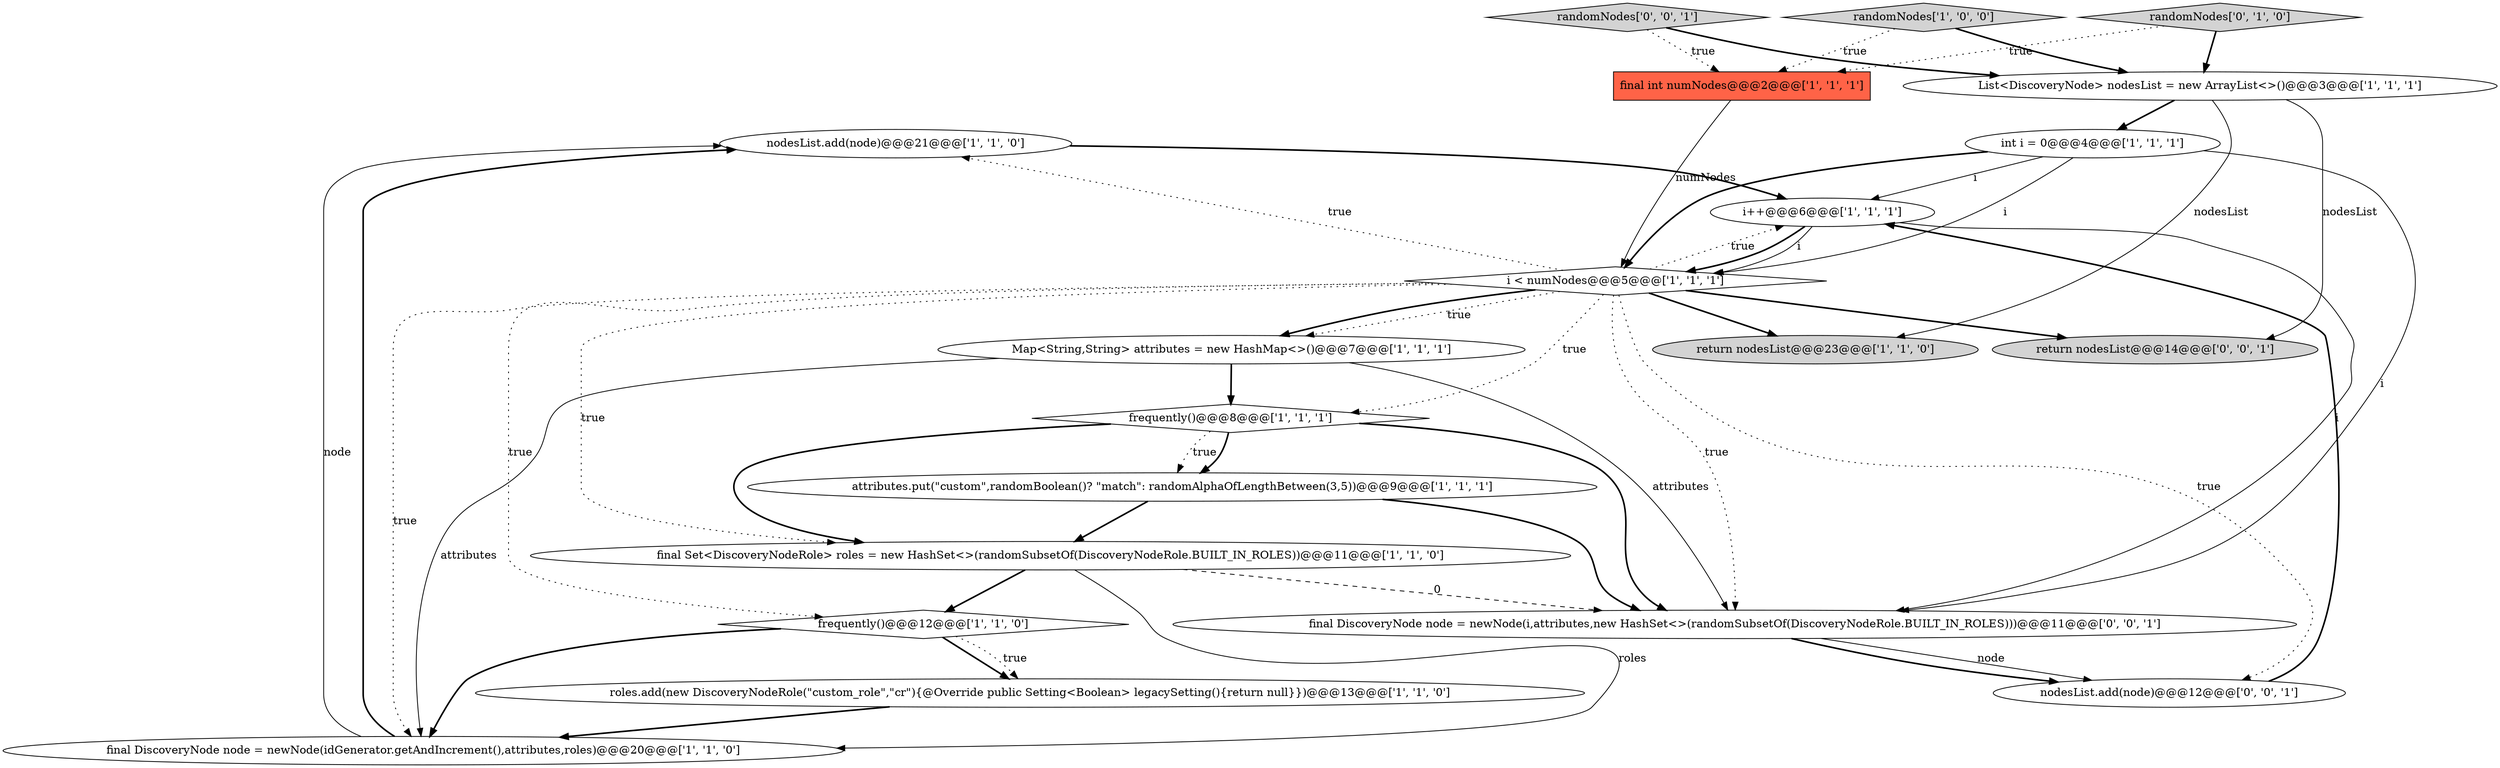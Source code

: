 digraph {
9 [style = filled, label = "nodesList.add(node)@@@21@@@['1', '1', '0']", fillcolor = white, shape = ellipse image = "AAA0AAABBB1BBB"];
0 [style = filled, label = "final DiscoveryNode node = newNode(idGenerator.getAndIncrement(),attributes,roles)@@@20@@@['1', '1', '0']", fillcolor = white, shape = ellipse image = "AAA0AAABBB1BBB"];
4 [style = filled, label = "return nodesList@@@23@@@['1', '1', '0']", fillcolor = lightgray, shape = ellipse image = "AAA0AAABBB1BBB"];
1 [style = filled, label = "final int numNodes@@@2@@@['1', '1', '1']", fillcolor = tomato, shape = box image = "AAA0AAABBB1BBB"];
14 [style = filled, label = "frequently()@@@12@@@['1', '1', '0']", fillcolor = white, shape = diamond image = "AAA0AAABBB1BBB"];
3 [style = filled, label = "List<DiscoveryNode> nodesList = new ArrayList<>()@@@3@@@['1', '1', '1']", fillcolor = white, shape = ellipse image = "AAA0AAABBB1BBB"];
5 [style = filled, label = "roles.add(new DiscoveryNodeRole(\"custom_role\",\"cr\"){@Override public Setting<Boolean> legacySetting(){return null}})@@@13@@@['1', '1', '0']", fillcolor = white, shape = ellipse image = "AAA0AAABBB1BBB"];
10 [style = filled, label = "i++@@@6@@@['1', '1', '1']", fillcolor = white, shape = ellipse image = "AAA0AAABBB1BBB"];
7 [style = filled, label = "final Set<DiscoveryNodeRole> roles = new HashSet<>(randomSubsetOf(DiscoveryNodeRole.BUILT_IN_ROLES))@@@11@@@['1', '1', '0']", fillcolor = white, shape = ellipse image = "AAA0AAABBB1BBB"];
12 [style = filled, label = "int i = 0@@@4@@@['1', '1', '1']", fillcolor = white, shape = ellipse image = "AAA0AAABBB1BBB"];
8 [style = filled, label = "i < numNodes@@@5@@@['1', '1', '1']", fillcolor = white, shape = diamond image = "AAA0AAABBB1BBB"];
16 [style = filled, label = "nodesList.add(node)@@@12@@@['0', '0', '1']", fillcolor = white, shape = ellipse image = "AAA0AAABBB3BBB"];
19 [style = filled, label = "randomNodes['0', '0', '1']", fillcolor = lightgray, shape = diamond image = "AAA0AAABBB3BBB"];
6 [style = filled, label = "randomNodes['1', '0', '0']", fillcolor = lightgray, shape = diamond image = "AAA0AAABBB1BBB"];
13 [style = filled, label = "frequently()@@@8@@@['1', '1', '1']", fillcolor = white, shape = diamond image = "AAA0AAABBB1BBB"];
11 [style = filled, label = "attributes.put(\"custom\",randomBoolean()? \"match\": randomAlphaOfLengthBetween(3,5))@@@9@@@['1', '1', '1']", fillcolor = white, shape = ellipse image = "AAA0AAABBB1BBB"];
15 [style = filled, label = "randomNodes['0', '1', '0']", fillcolor = lightgray, shape = diamond image = "AAA0AAABBB2BBB"];
17 [style = filled, label = "return nodesList@@@14@@@['0', '0', '1']", fillcolor = lightgray, shape = ellipse image = "AAA0AAABBB3BBB"];
18 [style = filled, label = "final DiscoveryNode node = newNode(i,attributes,new HashSet<>(randomSubsetOf(DiscoveryNodeRole.BUILT_IN_ROLES)))@@@11@@@['0', '0', '1']", fillcolor = white, shape = ellipse image = "AAA0AAABBB3BBB"];
2 [style = filled, label = "Map<String,String> attributes = new HashMap<>()@@@7@@@['1', '1', '1']", fillcolor = white, shape = ellipse image = "AAA0AAABBB1BBB"];
0->9 [style = solid, label="node"];
14->5 [style = bold, label=""];
19->3 [style = bold, label=""];
8->10 [style = dotted, label="true"];
2->18 [style = solid, label="attributes"];
7->18 [style = dashed, label="0"];
10->18 [style = solid, label="i"];
13->7 [style = bold, label=""];
8->16 [style = dotted, label="true"];
8->4 [style = bold, label=""];
14->5 [style = dotted, label="true"];
12->8 [style = solid, label="i"];
2->13 [style = bold, label=""];
3->4 [style = solid, label="nodesList"];
15->1 [style = dotted, label="true"];
0->9 [style = bold, label=""];
13->11 [style = dotted, label="true"];
10->8 [style = bold, label=""];
6->1 [style = dotted, label="true"];
7->0 [style = solid, label="roles"];
2->0 [style = solid, label="attributes"];
14->0 [style = bold, label=""];
11->18 [style = bold, label=""];
8->2 [style = dotted, label="true"];
8->17 [style = bold, label=""];
8->7 [style = dotted, label="true"];
16->10 [style = bold, label=""];
13->18 [style = bold, label=""];
18->16 [style = solid, label="node"];
11->7 [style = bold, label=""];
7->14 [style = bold, label=""];
13->11 [style = bold, label=""];
8->2 [style = bold, label=""];
5->0 [style = bold, label=""];
3->12 [style = bold, label=""];
6->3 [style = bold, label=""];
18->16 [style = bold, label=""];
15->3 [style = bold, label=""];
3->17 [style = solid, label="nodesList"];
19->1 [style = dotted, label="true"];
10->8 [style = solid, label="i"];
8->14 [style = dotted, label="true"];
8->18 [style = dotted, label="true"];
12->18 [style = solid, label="i"];
12->8 [style = bold, label=""];
12->10 [style = solid, label="i"];
1->8 [style = solid, label="numNodes"];
8->0 [style = dotted, label="true"];
9->10 [style = bold, label=""];
8->13 [style = dotted, label="true"];
8->9 [style = dotted, label="true"];
}
